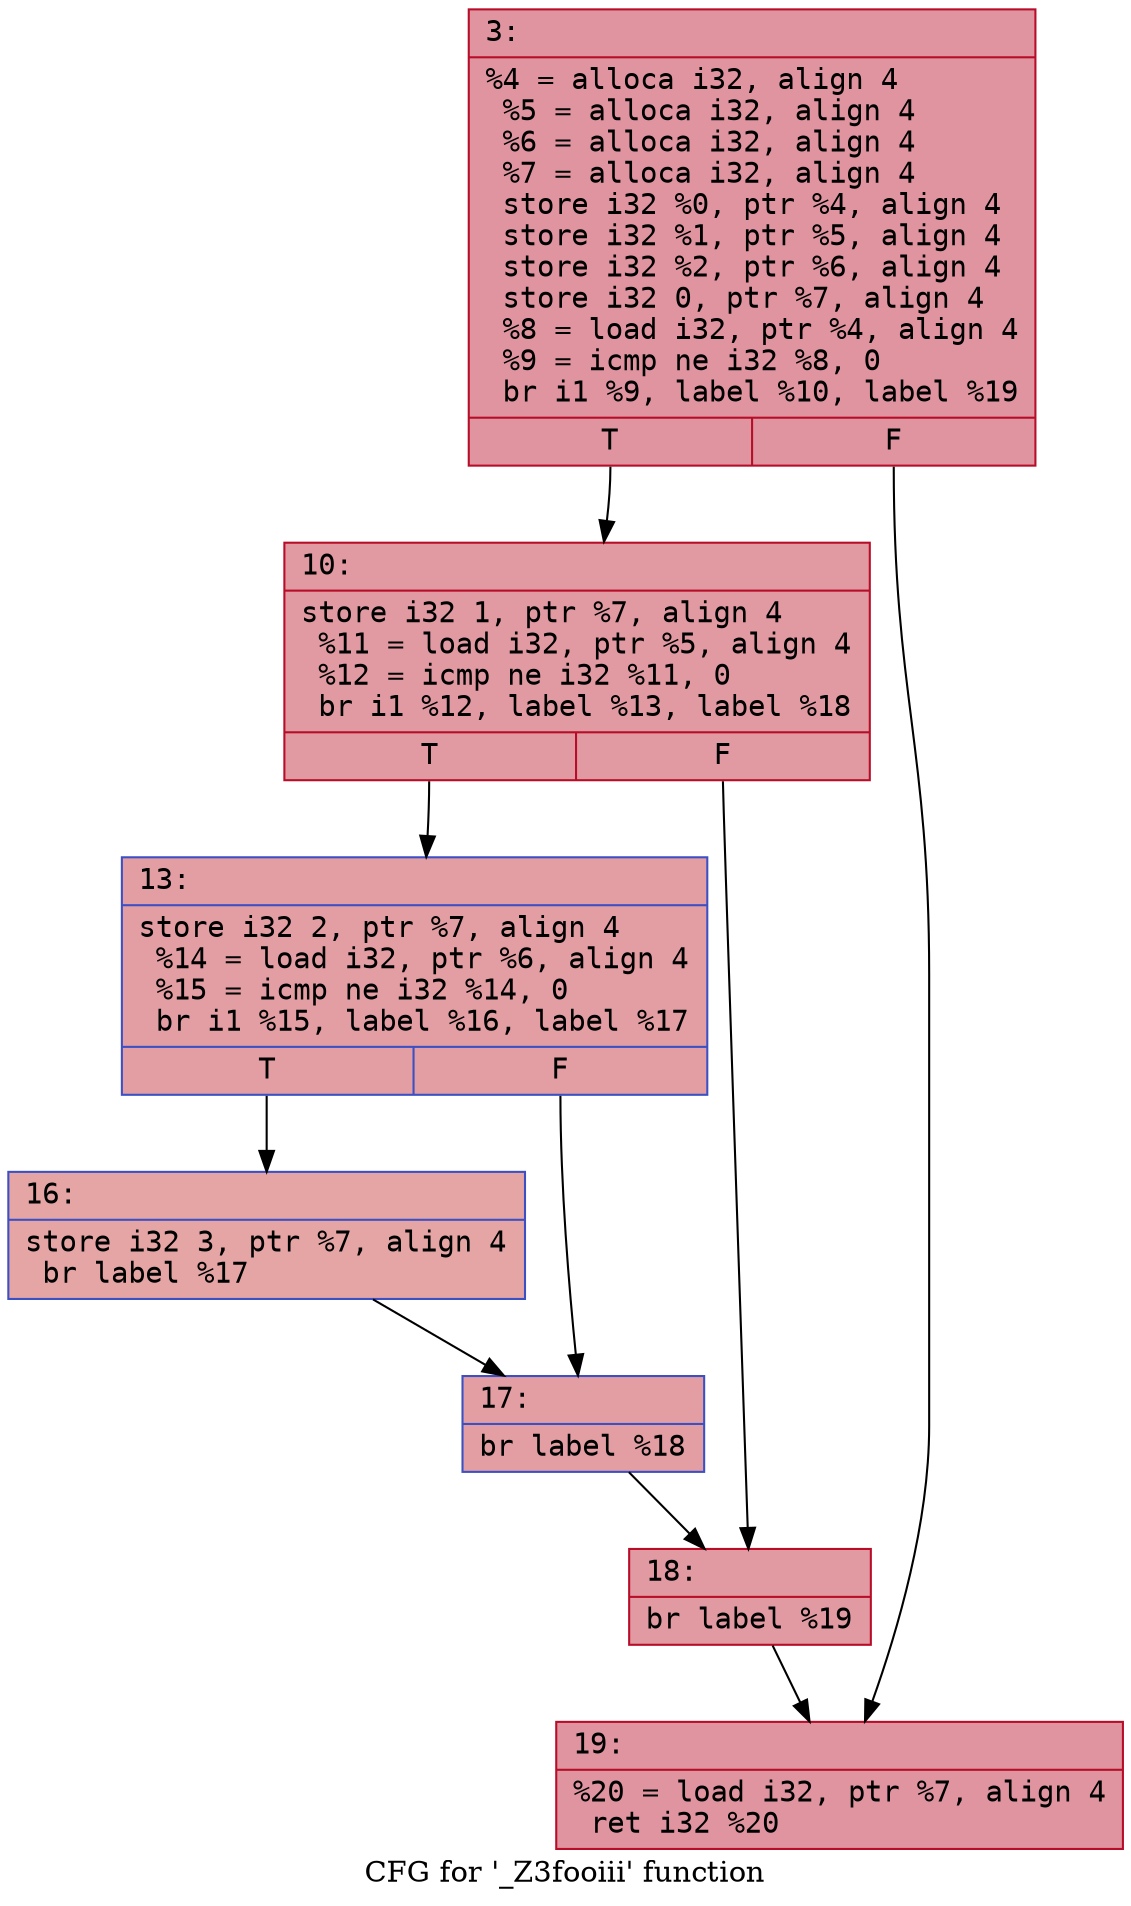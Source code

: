 digraph "CFG for '_Z3fooiii' function" {
	label="CFG for '_Z3fooiii' function";

	Node0x6000018582d0 [shape=record,color="#b70d28ff", style=filled, fillcolor="#b70d2870" fontname="Courier",label="{3:\l|  %4 = alloca i32, align 4\l  %5 = alloca i32, align 4\l  %6 = alloca i32, align 4\l  %7 = alloca i32, align 4\l  store i32 %0, ptr %4, align 4\l  store i32 %1, ptr %5, align 4\l  store i32 %2, ptr %6, align 4\l  store i32 0, ptr %7, align 4\l  %8 = load i32, ptr %4, align 4\l  %9 = icmp ne i32 %8, 0\l  br i1 %9, label %10, label %19\l|{<s0>T|<s1>F}}"];
	Node0x6000018582d0:s0 -> Node0x600001858230[tooltip="3 -> 10\nProbability 62.50%" ];
	Node0x6000018582d0:s1 -> Node0x6000018583c0[tooltip="3 -> 19\nProbability 37.50%" ];
	Node0x600001858230 [shape=record,color="#b70d28ff", style=filled, fillcolor="#bb1b2c70" fontname="Courier",label="{10:\l|  store i32 1, ptr %7, align 4\l  %11 = load i32, ptr %5, align 4\l  %12 = icmp ne i32 %11, 0\l  br i1 %12, label %13, label %18\l|{<s0>T|<s1>F}}"];
	Node0x600001858230:s0 -> Node0x600001858410[tooltip="10 -> 13\nProbability 62.50%" ];
	Node0x600001858230:s1 -> Node0x600001858460[tooltip="10 -> 18\nProbability 37.50%" ];
	Node0x600001858410 [shape=record,color="#3d50c3ff", style=filled, fillcolor="#be242e70" fontname="Courier",label="{13:\l|  store i32 2, ptr %7, align 4\l  %14 = load i32, ptr %6, align 4\l  %15 = icmp ne i32 %14, 0\l  br i1 %15, label %16, label %17\l|{<s0>T|<s1>F}}"];
	Node0x600001858410:s0 -> Node0x6000018584b0[tooltip="13 -> 16\nProbability 62.50%" ];
	Node0x600001858410:s1 -> Node0x600001858500[tooltip="13 -> 17\nProbability 37.50%" ];
	Node0x6000018584b0 [shape=record,color="#3d50c3ff", style=filled, fillcolor="#c5333470" fontname="Courier",label="{16:\l|  store i32 3, ptr %7, align 4\l  br label %17\l}"];
	Node0x6000018584b0 -> Node0x600001858500[tooltip="16 -> 17\nProbability 100.00%" ];
	Node0x600001858500 [shape=record,color="#3d50c3ff", style=filled, fillcolor="#be242e70" fontname="Courier",label="{17:\l|  br label %18\l}"];
	Node0x600001858500 -> Node0x600001858460[tooltip="17 -> 18\nProbability 100.00%" ];
	Node0x600001858460 [shape=record,color="#b70d28ff", style=filled, fillcolor="#bb1b2c70" fontname="Courier",label="{18:\l|  br label %19\l}"];
	Node0x600001858460 -> Node0x6000018583c0[tooltip="18 -> 19\nProbability 100.00%" ];
	Node0x6000018583c0 [shape=record,color="#b70d28ff", style=filled, fillcolor="#b70d2870" fontname="Courier",label="{19:\l|  %20 = load i32, ptr %7, align 4\l  ret i32 %20\l}"];
}

